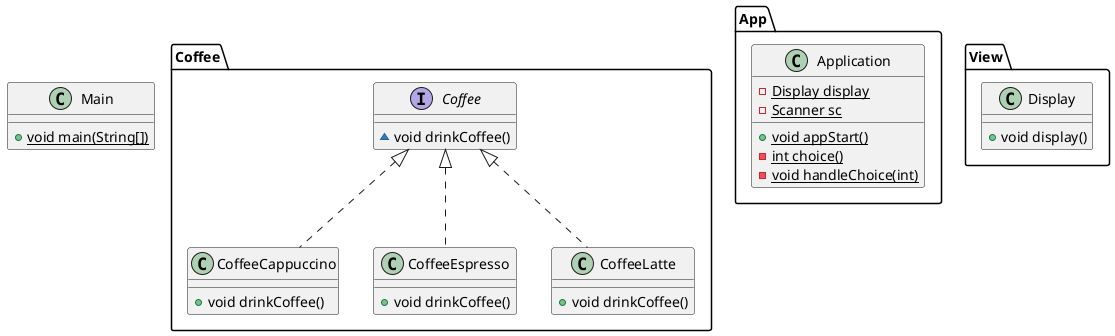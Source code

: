 @startuml
class Coffee.CoffeeCappuccino {
+ void drinkCoffee()
}

class Main {
+ {static} void main(String[])
}

class Coffee.CoffeeEspresso {
+ void drinkCoffee()
}

class App.Application {
- {static} Display display
- {static} Scanner sc
+ {static} void appStart()
- {static} int choice()
- {static} void handleChoice(int)
}


class Coffee.CoffeeLatte {
+ void drinkCoffee()
}

interface Coffee.Coffee {
~ void drinkCoffee()
}

class View.Display {
+ void display()
}



Coffee.Coffee <|.. Coffee.CoffeeCappuccino
Coffee.Coffee <|.. Coffee.CoffeeEspresso
Coffee.Coffee <|.. Coffee.CoffeeLatte
@enduml